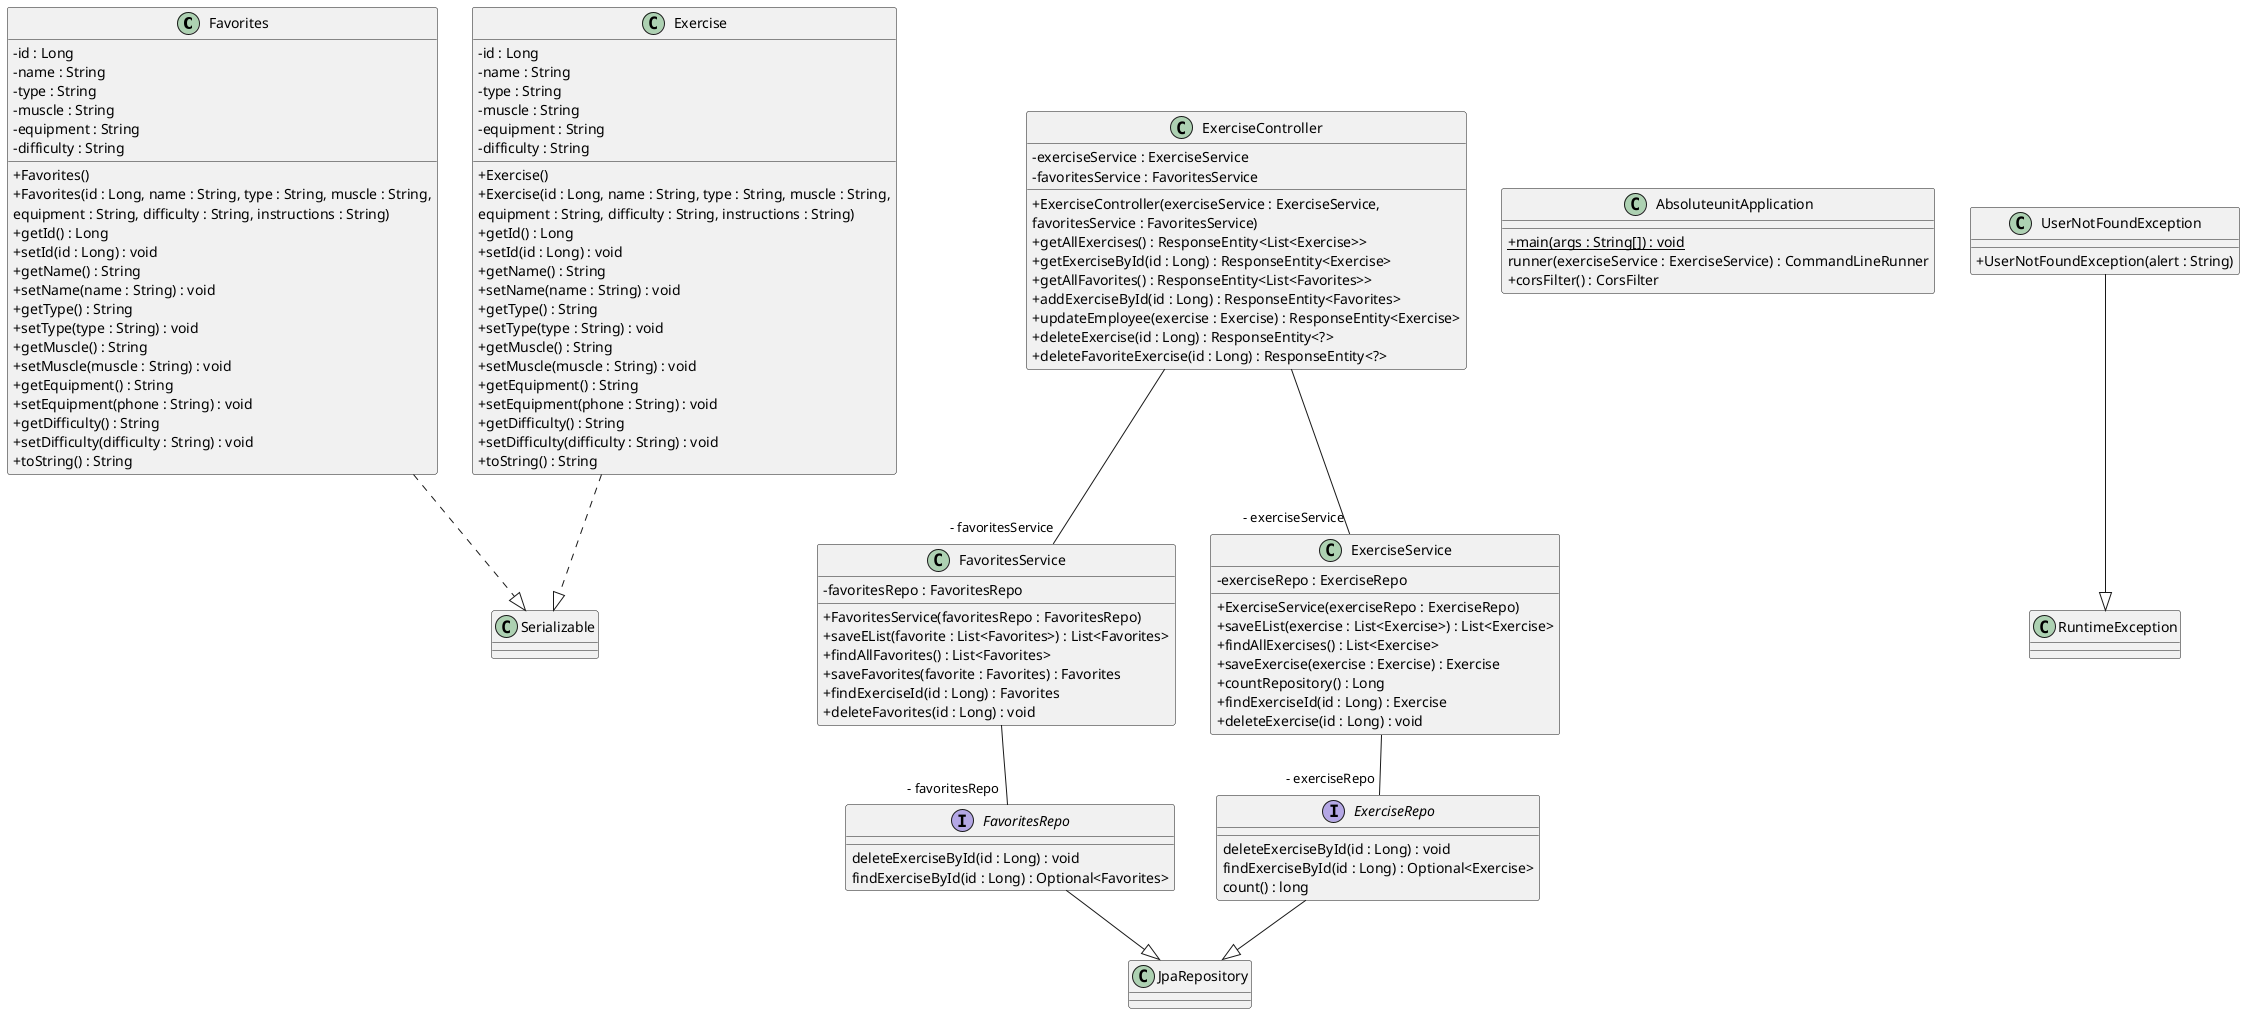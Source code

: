 @startuml
skinparam classAttributeIconSize 0
class Favorites{
- id : Long
- name : String
- type : String
- muscle : String
- equipment : String
- difficulty : String
+ Favorites()
+ Favorites(id : Long, name : String, type : String, muscle : String,
     equipment : String, difficulty : String, instructions : String)
+ getId() : Long
+ setId(id : Long) : void
+ getName() : String
+ setName(name : String) : void
+ getType() : String
+ setType(type : String) : void
+ getMuscle() : String
+ setMuscle(muscle : String) : void
+ getEquipment() : String
+ setEquipment(phone : String) : void
+ getDifficulty() : String
+ setDifficulty(difficulty : String) : void
+ toString() : String
}
Favorites ..|> Serializable
class ExerciseController{
- exerciseService : ExerciseService
- favoritesService : FavoritesService
+ ExerciseController(exerciseService : ExerciseService,
favoritesService : FavoritesService)
+ getAllExercises() : ResponseEntity<List<Exercise>>
+ getExerciseById(id : Long) : ResponseEntity<Exercise>
+ getAllFavorites() : ResponseEntity<List<Favorites>>
+ addExerciseById(id : Long) : ResponseEntity<Favorites>
+ updateEmployee(exercise : Exercise) : ResponseEntity<Exercise>
+ deleteExercise(id : Long) : ResponseEntity<?>
+ deleteFavoriteExercise(id : Long) : ResponseEntity<?>
}
class AbsoluteunitApplication{
+ {static} main(args : String[]) : void
runner(exerciseService : ExerciseService) : CommandLineRunner
+ corsFilter() : CorsFilter
}
class Exercise{
- id : Long
- name : String
- type : String
- muscle : String
- equipment : String
- difficulty : String
+ Exercise()
+ Exercise(id : Long, name : String, type : String, muscle : String,
    equipment : String, difficulty : String, instructions : String)
+ getId() : Long
+ setId(id : Long) : void
+ getName() : String
+ setName(name : String) : void
+ getType() : String
+ setType(type : String) : void
+ getMuscle() : String
+ setMuscle(muscle : String) : void
+ getEquipment() : String
+ setEquipment(phone : String) : void
+ getDifficulty() : String
+ setDifficulty(difficulty : String) : void
+ toString() : String
}
Exercise ..|> Serializable
class FavoritesService{
- favoritesRepo : FavoritesRepo
+ FavoritesService(favoritesRepo : FavoritesRepo)
+ saveEList(favorite : List<Favorites>) : List<Favorites>
+ findAllFavorites() : List<Favorites>
+ saveFavorites(favorite : Favorites) : Favorites
+ findExerciseId(id : Long) : Favorites
+ deleteFavorites(id : Long) : void
}
class UserNotFoundException{
+ UserNotFoundException(alert : String)
}
UserNotFoundException --|> RuntimeException
class ExerciseService{
- exerciseRepo : ExerciseRepo
+ ExerciseService(exerciseRepo : ExerciseRepo)
+ saveEList(exercise : List<Exercise>) : List<Exercise>
+ findAllExercises() : List<Exercise>
+ saveExercise(exercise : Exercise) : Exercise
+ countRepository() : Long
+ findExerciseId(id : Long) : Exercise
+ deleteExercise(id : Long) : void
}
ExerciseController--"- exerciseService" ExerciseService
ExerciseController--"- favoritesService" FavoritesService
FavoritesService--"- favoritesRepo" FavoritesRepo
ExerciseService--"- exerciseRepo" ExerciseRepo
interface FavoritesRepo{
deleteExerciseById(id : Long) : void
findExerciseById(id : Long) : Optional<Favorites>
}
FavoritesRepo --|> JpaRepository
interface ExerciseRepo{
deleteExerciseById(id : Long) : void
findExerciseById(id : Long) : Optional<Exercise>
count() : long
}
ExerciseRepo --|> JpaRepository
@enduml